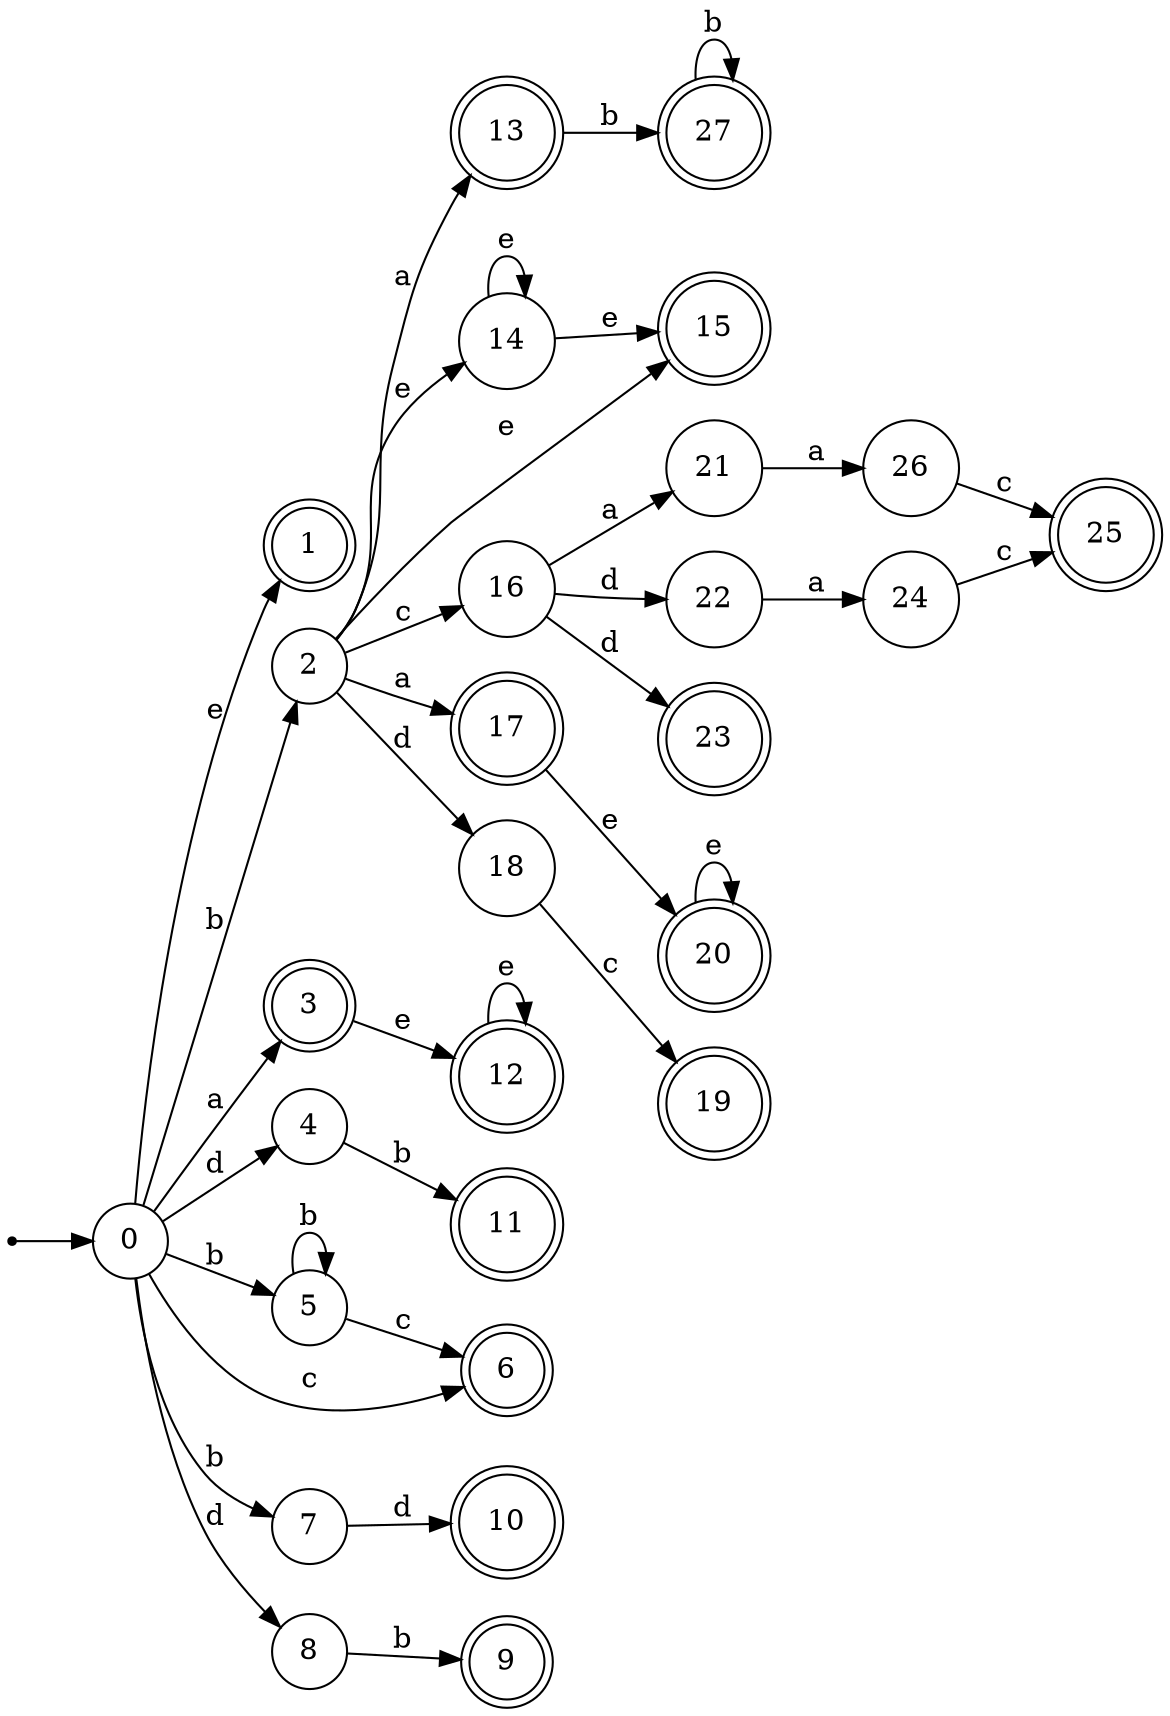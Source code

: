 digraph finite_state_machine {
rankdir=LR;
size="20,20";
node [shape = point]; "dummy0"
node [shape = circle]; "0";
"dummy0" -> "0";
node [shape = doublecircle]; "1";node [shape = circle]; "2";
node [shape = doublecircle]; "3";node [shape = circle]; "4";
node [shape = circle]; "5";
node [shape = doublecircle]; "6";node [shape = circle]; "7";
node [shape = circle]; "8";
node [shape = doublecircle]; "9";node [shape = doublecircle]; "10";node [shape = doublecircle]; "11";node [shape = doublecircle]; "12";node [shape = doublecircle]; "13";node [shape = circle]; "14";
node [shape = doublecircle]; "15";node [shape = circle]; "16";
node [shape = doublecircle]; "17";node [shape = circle]; "18";
node [shape = doublecircle]; "19";node [shape = doublecircle]; "20";node [shape = circle]; "21";
node [shape = circle]; "22";
node [shape = doublecircle]; "23";node [shape = circle]; "24";
node [shape = doublecircle]; "25";node [shape = circle]; "26";
node [shape = doublecircle]; "27";"0" -> "1" [label = "e"];
 "0" -> "2" [label = "b"];
 "0" -> "5" [label = "b"];
 "0" -> "7" [label = "b"];
 "0" -> "3" [label = "a"];
 "0" -> "8" [label = "d"];
 "0" -> "4" [label = "d"];
 "0" -> "6" [label = "c"];
 "8" -> "9" [label = "b"];
 "7" -> "10" [label = "d"];
 "5" -> "5" [label = "b"];
 "5" -> "6" [label = "c"];
 "4" -> "11" [label = "b"];
 "3" -> "12" [label = "e"];
 "12" -> "12" [label = "e"];
 "2" -> "17" [label = "a"];
 "2" -> "13" [label = "a"];
 "2" -> "14" [label = "e"];
 "2" -> "15" [label = "e"];
 "2" -> "16" [label = "c"];
 "2" -> "18" [label = "d"];
 "18" -> "19" [label = "c"];
 "17" -> "20" [label = "e"];
 "20" -> "20" [label = "e"];
 "16" -> "21" [label = "a"];
 "16" -> "22" [label = "d"];
 "16" -> "23" [label = "d"];
 "22" -> "24" [label = "a"];
 "24" -> "25" [label = "c"];
 "21" -> "26" [label = "a"];
 "26" -> "25" [label = "c"];
 "14" -> "14" [label = "e"];
 "14" -> "15" [label = "e"];
 "13" -> "27" [label = "b"];
 "27" -> "27" [label = "b"];
 }
